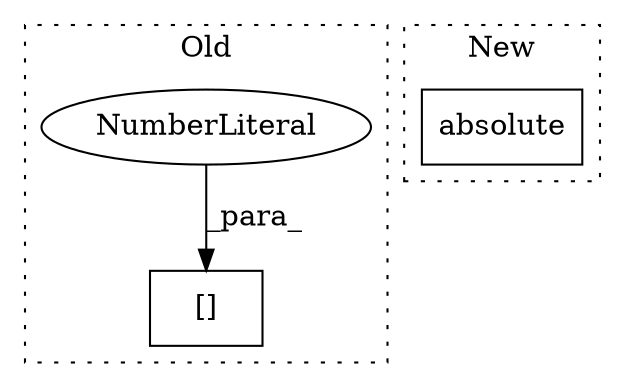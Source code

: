 digraph G {
subgraph cluster0 {
1 [label="[]" a="2" s="7583,7685" l="101,1" shape="box"];
3 [label="NumberLiteral" a="34" s="7684" l="1" shape="ellipse"];
label = "Old";
style="dotted";
}
subgraph cluster1 {
2 [label="absolute" a="32" s="7838,7849" l="9,1" shape="box"];
label = "New";
style="dotted";
}
3 -> 1 [label="_para_"];
}